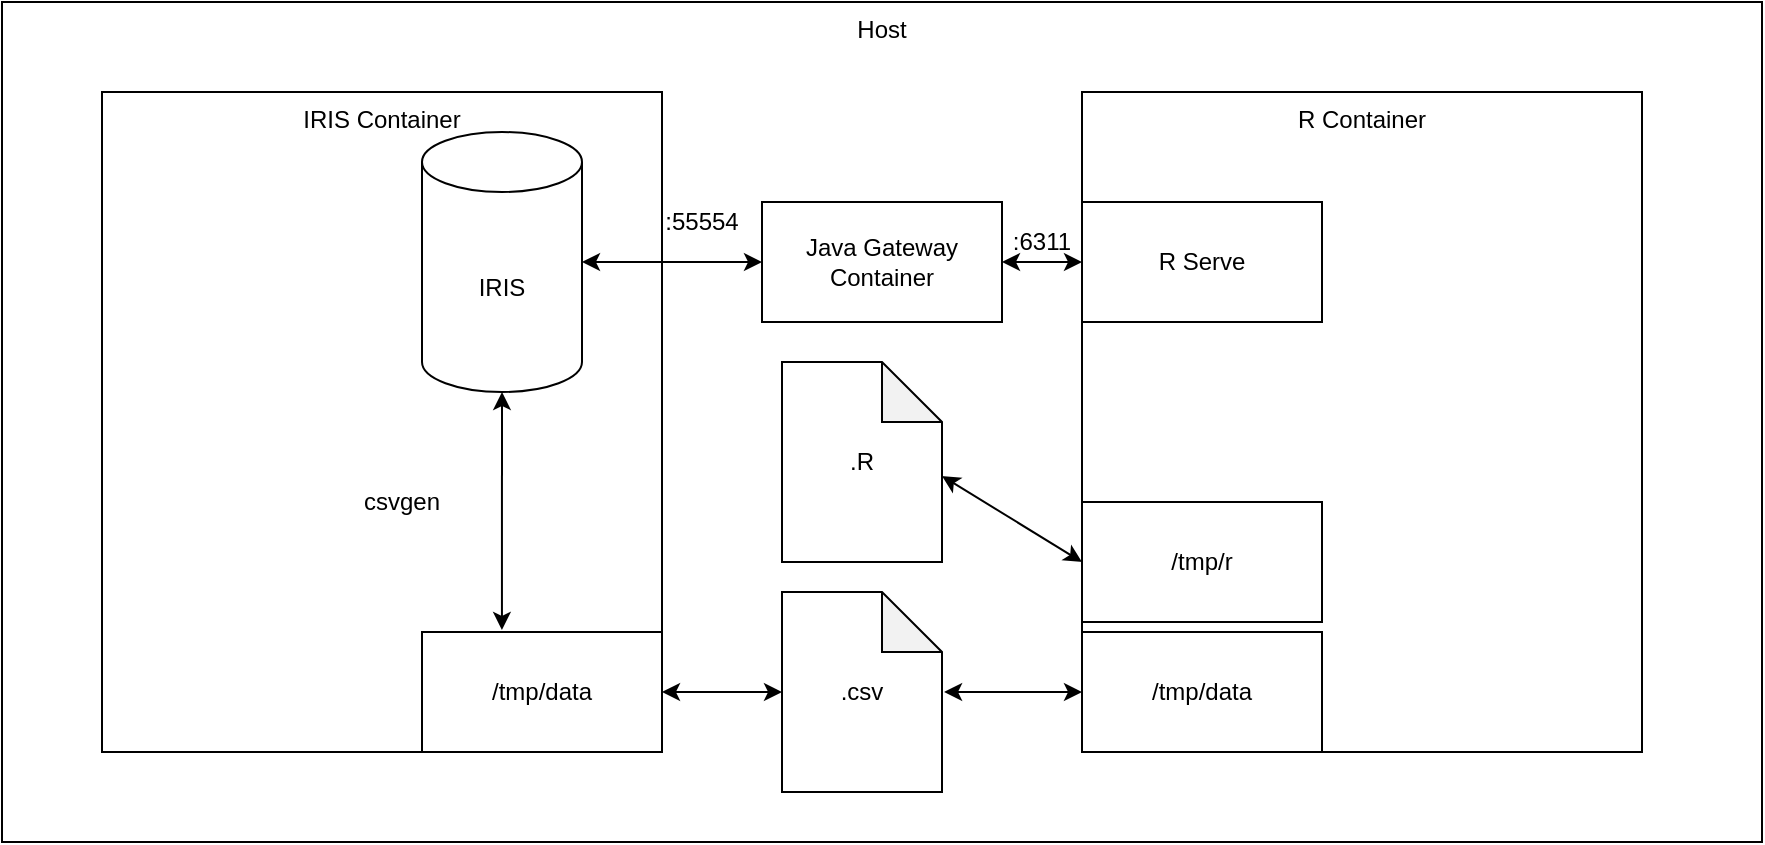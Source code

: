 <mxfile version="14.6.13" type="device"><diagram id="-rPuTZpko2HohHnSX0vN" name="Page-1"><mxGraphModel dx="1106" dy="822" grid="1" gridSize="10" guides="1" tooltips="1" connect="1" arrows="1" fold="1" page="1" pageScale="1" pageWidth="1169" pageHeight="827" math="0" shadow="0"><root><mxCell id="0"/><mxCell id="1" parent="0"/><mxCell id="Kamom5wmxN3lyIA9JKNw-3" value="Host" style="rounded=0;whiteSpace=wrap;html=1;verticalAlign=top;" vertex="1" parent="1"><mxGeometry x="140" y="140" width="880" height="420" as="geometry"/></mxCell><mxCell id="Kamom5wmxN3lyIA9JKNw-1" value="IRIS Container" style="rounded=0;whiteSpace=wrap;html=1;verticalAlign=top;" vertex="1" parent="1"><mxGeometry x="190" y="185" width="280" height="330" as="geometry"/></mxCell><mxCell id="Kamom5wmxN3lyIA9JKNw-2" value="R Container" style="rounded=0;whiteSpace=wrap;html=1;verticalAlign=top;" vertex="1" parent="1"><mxGeometry x="680" y="185" width="280" height="330" as="geometry"/></mxCell><mxCell id="Kamom5wmxN3lyIA9JKNw-4" value="Java Gateway&lt;br&gt;Container" style="rounded=0;whiteSpace=wrap;html=1;" vertex="1" parent="1"><mxGeometry x="520" y="240" width="120" height="60" as="geometry"/></mxCell><mxCell id="Kamom5wmxN3lyIA9JKNw-5" value="R Serve" style="rounded=0;whiteSpace=wrap;html=1;" vertex="1" parent="1"><mxGeometry x="680" y="240" width="120" height="60" as="geometry"/></mxCell><mxCell id="Kamom5wmxN3lyIA9JKNw-6" value=".csv" style="shape=note;whiteSpace=wrap;html=1;backgroundOutline=1;darkOpacity=0.05;" vertex="1" parent="1"><mxGeometry x="530" y="435" width="80" height="100" as="geometry"/></mxCell><mxCell id="Kamom5wmxN3lyIA9JKNw-7" value="/tmp/data" style="rounded=0;whiteSpace=wrap;html=1;" vertex="1" parent="1"><mxGeometry x="680" y="455" width="120" height="60" as="geometry"/></mxCell><mxCell id="Kamom5wmxN3lyIA9JKNw-8" value="/tmp/data" style="rounded=0;whiteSpace=wrap;html=1;" vertex="1" parent="1"><mxGeometry x="350" y="455" width="120" height="60" as="geometry"/></mxCell><mxCell id="Kamom5wmxN3lyIA9JKNw-9" value="" style="endArrow=classic;startArrow=classic;html=1;entryX=0;entryY=0.5;entryDx=0;entryDy=0;entryPerimeter=0;exitX=1;exitY=0.5;exitDx=0;exitDy=0;" edge="1" parent="1" source="Kamom5wmxN3lyIA9JKNw-8" target="Kamom5wmxN3lyIA9JKNw-6"><mxGeometry width="50" height="50" relative="1" as="geometry"><mxPoint x="460" y="570" as="sourcePoint"/><mxPoint x="510" y="520" as="targetPoint"/></mxGeometry></mxCell><mxCell id="Kamom5wmxN3lyIA9JKNw-10" value="" style="endArrow=classic;startArrow=classic;html=1;entryX=0;entryY=0.5;entryDx=0;entryDy=0;exitX=1.013;exitY=0.5;exitDx=0;exitDy=0;exitPerimeter=0;" edge="1" parent="1" source="Kamom5wmxN3lyIA9JKNw-6" target="Kamom5wmxN3lyIA9JKNw-7"><mxGeometry width="50" height="50" relative="1" as="geometry"><mxPoint x="610" y="515" as="sourcePoint"/><mxPoint x="670" y="550" as="targetPoint"/></mxGeometry></mxCell><mxCell id="Kamom5wmxN3lyIA9JKNw-11" value="IRIS" style="shape=cylinder3;whiteSpace=wrap;html=1;boundedLbl=1;backgroundOutline=1;size=15;" vertex="1" parent="1"><mxGeometry x="350" y="205" width="80" height="130" as="geometry"/></mxCell><mxCell id="Kamom5wmxN3lyIA9JKNw-12" value="" style="endArrow=classic;startArrow=classic;html=1;exitX=1;exitY=0.5;exitDx=0;exitDy=0;exitPerimeter=0;" edge="1" parent="1" source="Kamom5wmxN3lyIA9JKNw-11" target="Kamom5wmxN3lyIA9JKNw-4"><mxGeometry width="50" height="50" relative="1" as="geometry"><mxPoint x="430" y="290" as="sourcePoint"/><mxPoint x="480" y="240" as="targetPoint"/></mxGeometry></mxCell><mxCell id="Kamom5wmxN3lyIA9JKNw-13" value="" style="endArrow=classic;startArrow=classic;html=1;exitX=0;exitY=0.5;exitDx=0;exitDy=0;entryX=1;entryY=0.5;entryDx=0;entryDy=0;" edge="1" parent="1" source="Kamom5wmxN3lyIA9JKNw-5" target="Kamom5wmxN3lyIA9JKNw-4"><mxGeometry width="50" height="50" relative="1" as="geometry"><mxPoint x="690" y="360" as="sourcePoint"/><mxPoint x="740" y="310" as="targetPoint"/></mxGeometry></mxCell><mxCell id="Kamom5wmxN3lyIA9JKNw-14" value="/tmp/r" style="rounded=0;whiteSpace=wrap;html=1;" vertex="1" parent="1"><mxGeometry x="680" y="390" width="120" height="60" as="geometry"/></mxCell><mxCell id="Kamom5wmxN3lyIA9JKNw-15" value=".R" style="shape=note;whiteSpace=wrap;html=1;backgroundOutline=1;darkOpacity=0.05;" vertex="1" parent="1"><mxGeometry x="530" y="320" width="80" height="100" as="geometry"/></mxCell><mxCell id="Kamom5wmxN3lyIA9JKNw-16" value="" style="endArrow=classic;startArrow=classic;html=1;exitX=0;exitY=0.5;exitDx=0;exitDy=0;exitPerimeter=0;entryX=1;entryY=0.57;entryDx=0;entryDy=0;entryPerimeter=0;" edge="1" parent="1" source="Kamom5wmxN3lyIA9JKNw-14" target="Kamom5wmxN3lyIA9JKNw-15"><mxGeometry width="50" height="50" relative="1" as="geometry"><mxPoint x="540" y="450" as="sourcePoint"/><mxPoint x="590" y="400" as="targetPoint"/></mxGeometry></mxCell><mxCell id="Kamom5wmxN3lyIA9JKNw-17" value=":55554" style="text;html=1;strokeColor=none;fillColor=none;align=center;verticalAlign=middle;whiteSpace=wrap;rounded=0;" vertex="1" parent="1"><mxGeometry x="470" y="240" width="40" height="20" as="geometry"/></mxCell><mxCell id="Kamom5wmxN3lyIA9JKNw-18" value=":6311" style="text;html=1;strokeColor=none;fillColor=none;align=center;verticalAlign=middle;whiteSpace=wrap;rounded=0;" vertex="1" parent="1"><mxGeometry x="640" y="250" width="40" height="20" as="geometry"/></mxCell><mxCell id="Kamom5wmxN3lyIA9JKNw-19" value="" style="endArrow=classic;startArrow=classic;html=1;exitX=0.333;exitY=-0.017;exitDx=0;exitDy=0;exitPerimeter=0;entryX=0.5;entryY=1;entryDx=0;entryDy=0;entryPerimeter=0;" edge="1" parent="1" source="Kamom5wmxN3lyIA9JKNw-8" target="Kamom5wmxN3lyIA9JKNw-11"><mxGeometry width="50" height="50" relative="1" as="geometry"><mxPoint x="340" y="395" as="sourcePoint"/><mxPoint x="390" y="345" as="targetPoint"/></mxGeometry></mxCell><mxCell id="Kamom5wmxN3lyIA9JKNw-20" value="csvgen" style="text;html=1;strokeColor=none;fillColor=none;align=center;verticalAlign=middle;whiteSpace=wrap;rounded=0;" vertex="1" parent="1"><mxGeometry x="320" y="380" width="40" height="20" as="geometry"/></mxCell></root></mxGraphModel></diagram></mxfile>